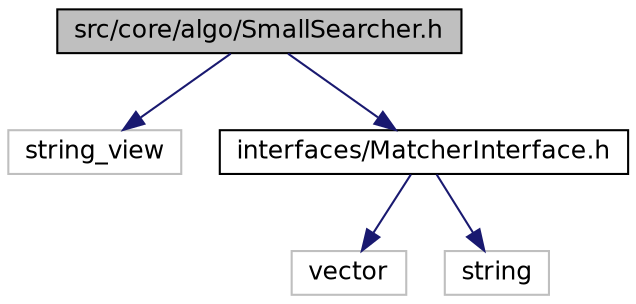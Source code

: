 digraph "src/core/algo/SmallSearcher.h"
{
 // INTERACTIVE_SVG=YES
 // LATEX_PDF_SIZE
  edge [fontname="Helvetica",fontsize="12",labelfontname="Helvetica",labelfontsize="12"];
  node [fontname="Helvetica",fontsize="12",shape=record];
  Node1 [label="src/core/algo/SmallSearcher.h",height=0.2,width=0.4,color="black", fillcolor="grey75", style="filled", fontcolor="black",tooltip=" "];
  Node1 -> Node2 [color="midnightblue",fontsize="12",style="solid"];
  Node2 [label="string_view",height=0.2,width=0.4,color="grey75", fillcolor="white", style="filled",tooltip=" "];
  Node1 -> Node3 [color="midnightblue",fontsize="12",style="solid"];
  Node3 [label="interfaces/MatcherInterface.h",height=0.2,width=0.4,color="black", fillcolor="white", style="filled",URL="$a00044.html",tooltip=" "];
  Node3 -> Node4 [color="midnightblue",fontsize="12",style="solid"];
  Node4 [label="vector",height=0.2,width=0.4,color="grey75", fillcolor="white", style="filled",tooltip=" "];
  Node3 -> Node5 [color="midnightblue",fontsize="12",style="solid"];
  Node5 [label="string",height=0.2,width=0.4,color="grey75", fillcolor="white", style="filled",tooltip=" "];
}

